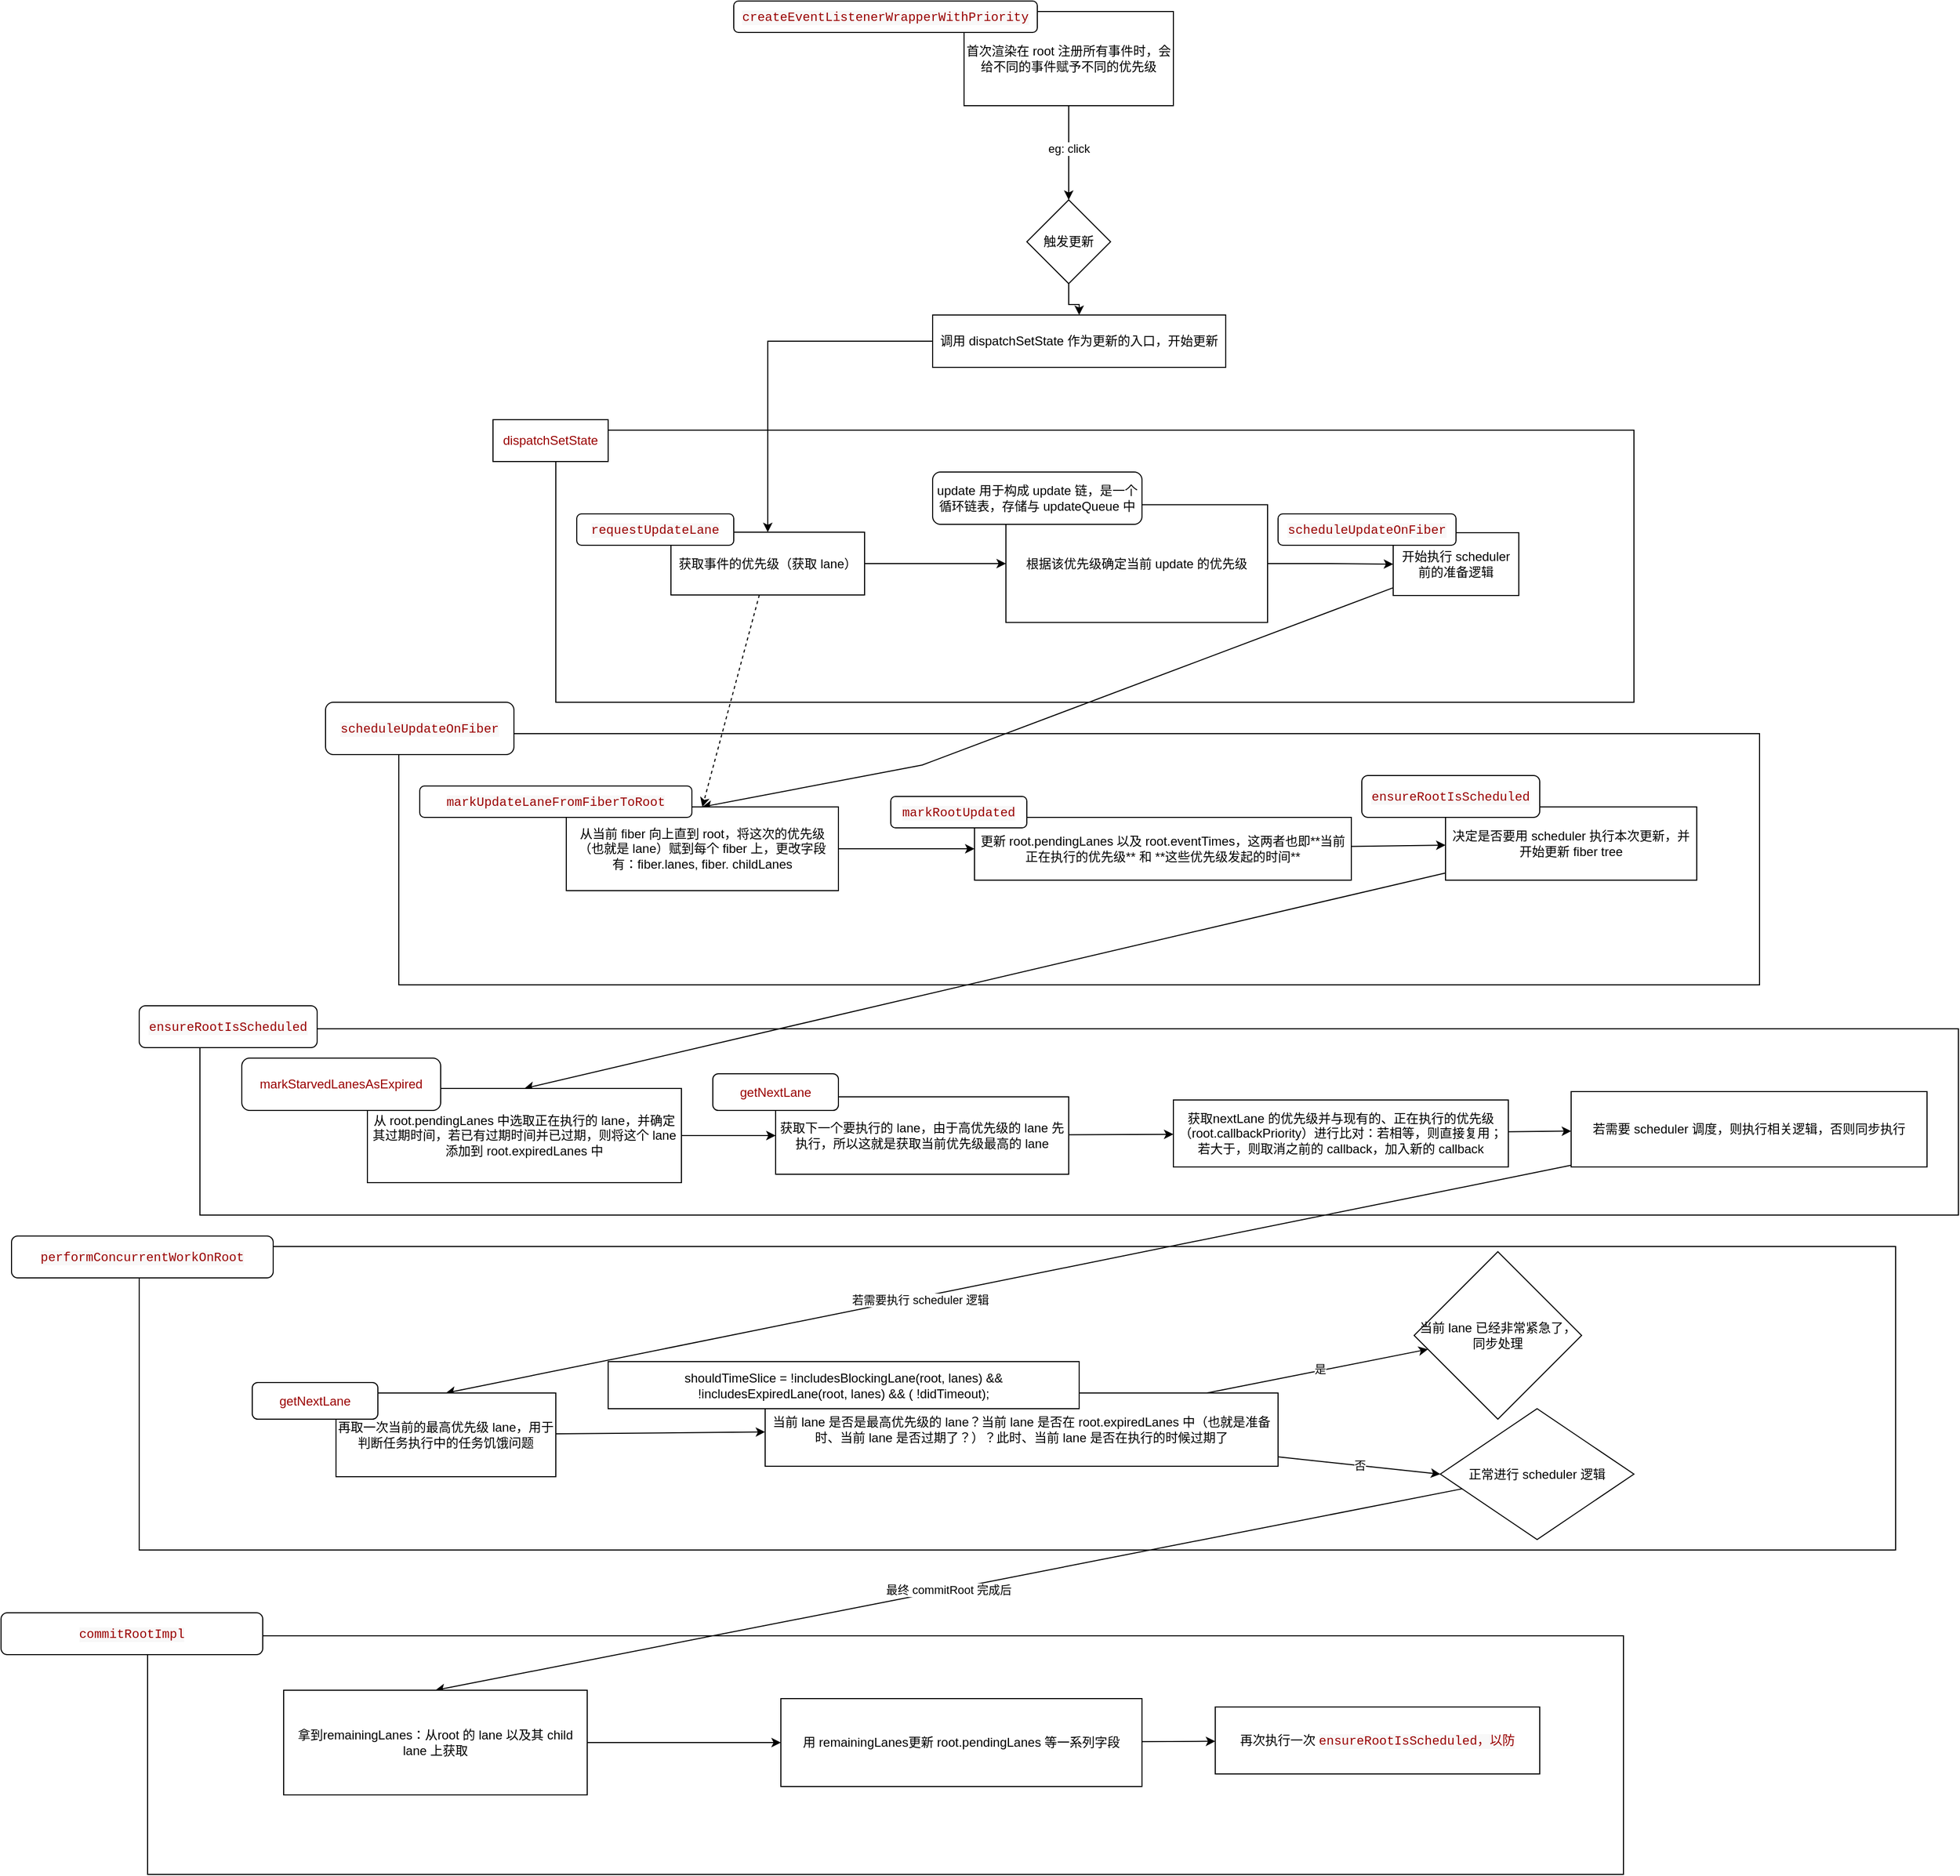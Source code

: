 <mxfile version="20.4.1" type="github">
  <diagram id="Xz5dcwEycWzlKQeUu8vr" name="第 1 页">
    <mxGraphModel dx="2253" dy="826" grid="1" gridSize="10" guides="1" tooltips="1" connect="1" arrows="1" fold="1" page="1" pageScale="1" pageWidth="827" pageHeight="1169" math="0" shadow="0">
      <root>
        <mxCell id="0" />
        <mxCell id="1" parent="0" />
        <mxCell id="jcw5m3FHX2k2lTRZ_1a_-76" value="" style="rounded=0;whiteSpace=wrap;html=1;fontColor=#000000;" vertex="1" parent="1">
          <mxGeometry x="-490" y="1602" width="1410" height="228" as="geometry" />
        </mxCell>
        <mxCell id="jcw5m3FHX2k2lTRZ_1a_-75" value="" style="rounded=0;whiteSpace=wrap;html=1;fontColor=#000000;" vertex="1" parent="1">
          <mxGeometry x="-498" y="1230" width="1678" height="290" as="geometry" />
        </mxCell>
        <mxCell id="jcw5m3FHX2k2lTRZ_1a_-72" value="" style="rounded=0;whiteSpace=wrap;html=1;fontColor=#000000;" vertex="1" parent="1">
          <mxGeometry x="-440" y="1022" width="1680" height="178" as="geometry" />
        </mxCell>
        <mxCell id="jcw5m3FHX2k2lTRZ_1a_-35" value="" style="rounded=0;whiteSpace=wrap;html=1;fontColor=#000000;" vertex="1" parent="1">
          <mxGeometry x="-250" y="740" width="1300" height="240" as="geometry" />
        </mxCell>
        <mxCell id="jcw5m3FHX2k2lTRZ_1a_-26" value="" style="rounded=0;whiteSpace=wrap;html=1;" vertex="1" parent="1">
          <mxGeometry x="-100" y="450" width="1030" height="260" as="geometry" />
        </mxCell>
        <mxCell id="jcw5m3FHX2k2lTRZ_1a_-5" style="edgeStyle=orthogonalEdgeStyle;rounded=0;orthogonalLoop=1;jettySize=auto;html=1;entryX=0.5;entryY=0;entryDx=0;entryDy=0;" edge="1" parent="1" source="jcw5m3FHX2k2lTRZ_1a_-2" target="jcw5m3FHX2k2lTRZ_1a_-4">
          <mxGeometry relative="1" as="geometry" />
        </mxCell>
        <mxCell id="jcw5m3FHX2k2lTRZ_1a_-6" value="eg: click" style="edgeLabel;html=1;align=center;verticalAlign=middle;resizable=0;points=[];" vertex="1" connectable="0" parent="jcw5m3FHX2k2lTRZ_1a_-5">
          <mxGeometry x="-0.089" relative="1" as="geometry">
            <mxPoint as="offset" />
          </mxGeometry>
        </mxCell>
        <mxCell id="jcw5m3FHX2k2lTRZ_1a_-2" value="首次渲染在 root 注册所有事件时，会给不同的事件赋予不同的优先级" style="rounded=0;whiteSpace=wrap;html=1;" vertex="1" parent="1">
          <mxGeometry x="290" y="50" width="200" height="90" as="geometry" />
        </mxCell>
        <mxCell id="jcw5m3FHX2k2lTRZ_1a_-3" value="&lt;span style=&quot;color: rgb(153, 0, 0); font-family: Menlo, Monaco, Consolas, &amp;quot;Courier New&amp;quot;, monospace; text-align: start; background-color: rgb(248, 248, 248);&quot;&gt;createEventListenerWrapperWithPriority&lt;/span&gt;" style="rounded=1;whiteSpace=wrap;html=1;" vertex="1" parent="1">
          <mxGeometry x="70" y="40" width="290" height="30" as="geometry" />
        </mxCell>
        <mxCell id="jcw5m3FHX2k2lTRZ_1a_-10" style="edgeStyle=orthogonalEdgeStyle;rounded=0;orthogonalLoop=1;jettySize=auto;html=1;entryX=0.5;entryY=0;entryDx=0;entryDy=0;" edge="1" parent="1" source="jcw5m3FHX2k2lTRZ_1a_-4" target="jcw5m3FHX2k2lTRZ_1a_-9">
          <mxGeometry relative="1" as="geometry" />
        </mxCell>
        <mxCell id="jcw5m3FHX2k2lTRZ_1a_-4" value="触发更新" style="rhombus;whiteSpace=wrap;html=1;" vertex="1" parent="1">
          <mxGeometry x="350" y="230" width="80" height="80" as="geometry" />
        </mxCell>
        <mxCell id="jcw5m3FHX2k2lTRZ_1a_-12" style="edgeStyle=orthogonalEdgeStyle;rounded=0;orthogonalLoop=1;jettySize=auto;html=1;" edge="1" parent="1" source="jcw5m3FHX2k2lTRZ_1a_-9" target="jcw5m3FHX2k2lTRZ_1a_-11">
          <mxGeometry relative="1" as="geometry" />
        </mxCell>
        <mxCell id="jcw5m3FHX2k2lTRZ_1a_-9" value="调用 dispatchSetState 作为更新的入口，开始更新" style="rounded=0;whiteSpace=wrap;html=1;" vertex="1" parent="1">
          <mxGeometry x="260" y="340" width="280" height="50" as="geometry" />
        </mxCell>
        <mxCell id="jcw5m3FHX2k2lTRZ_1a_-15" style="edgeStyle=orthogonalEdgeStyle;rounded=0;orthogonalLoop=1;jettySize=auto;html=1;" edge="1" parent="1" source="jcw5m3FHX2k2lTRZ_1a_-11" target="jcw5m3FHX2k2lTRZ_1a_-16">
          <mxGeometry relative="1" as="geometry">
            <mxPoint x="370" y="480" as="targetPoint" />
          </mxGeometry>
        </mxCell>
        <mxCell id="jcw5m3FHX2k2lTRZ_1a_-25" style="edgeStyle=none;rounded=0;orthogonalLoop=1;jettySize=auto;html=1;entryX=0.5;entryY=0;entryDx=0;entryDy=0;dashed=1;" edge="1" parent="1" source="jcw5m3FHX2k2lTRZ_1a_-11" target="jcw5m3FHX2k2lTRZ_1a_-23">
          <mxGeometry relative="1" as="geometry" />
        </mxCell>
        <mxCell id="jcw5m3FHX2k2lTRZ_1a_-11" value="获取事件的优先级（获取 lane）" style="rounded=0;whiteSpace=wrap;html=1;" vertex="1" parent="1">
          <mxGeometry x="10" y="547.5" width="185" height="60" as="geometry" />
        </mxCell>
        <mxCell id="jcw5m3FHX2k2lTRZ_1a_-13" value="&lt;span style=&quot;color: rgb(153, 0, 0); font-family: Menlo, Monaco, Consolas, &amp;quot;Courier New&amp;quot;, monospace; text-align: start; background-color: rgb(248, 248, 248);&quot;&gt;requestUpdateLane&lt;/span&gt;" style="rounded=1;whiteSpace=wrap;html=1;" vertex="1" parent="1">
          <mxGeometry x="-80" y="530" width="150" height="30" as="geometry" />
        </mxCell>
        <mxCell id="jcw5m3FHX2k2lTRZ_1a_-21" style="edgeStyle=orthogonalEdgeStyle;rounded=0;orthogonalLoop=1;jettySize=auto;html=1;entryX=0;entryY=0.5;entryDx=0;entryDy=0;" edge="1" parent="1" source="jcw5m3FHX2k2lTRZ_1a_-16" target="jcw5m3FHX2k2lTRZ_1a_-19">
          <mxGeometry relative="1" as="geometry" />
        </mxCell>
        <mxCell id="jcw5m3FHX2k2lTRZ_1a_-16" value="根据该优先级确定当前 update 的优先级" style="rounded=0;whiteSpace=wrap;html=1;" vertex="1" parent="1">
          <mxGeometry x="330" y="521.25" width="250" height="112.5" as="geometry" />
        </mxCell>
        <mxCell id="jcw5m3FHX2k2lTRZ_1a_-18" value="update 用于构成 update 链，是一个循环链表，存储与 updateQueue 中" style="rounded=1;whiteSpace=wrap;html=1;" vertex="1" parent="1">
          <mxGeometry x="260" y="490" width="200" height="50" as="geometry" />
        </mxCell>
        <mxCell id="jcw5m3FHX2k2lTRZ_1a_-22" style="rounded=0;orthogonalLoop=1;jettySize=auto;html=1;entryX=0.5;entryY=0;entryDx=0;entryDy=0;" edge="1" parent="1" source="jcw5m3FHX2k2lTRZ_1a_-19" target="jcw5m3FHX2k2lTRZ_1a_-23">
          <mxGeometry relative="1" as="geometry">
            <mxPoint x="100" y="810" as="targetPoint" />
            <Array as="points">
              <mxPoint x="250" y="770" />
            </Array>
          </mxGeometry>
        </mxCell>
        <mxCell id="jcw5m3FHX2k2lTRZ_1a_-19" value="开始执行 scheduler 前的准备逻辑" style="rounded=0;whiteSpace=wrap;html=1;" vertex="1" parent="1">
          <mxGeometry x="700" y="548" width="120" height="60" as="geometry" />
        </mxCell>
        <mxCell id="jcw5m3FHX2k2lTRZ_1a_-20" value="&lt;span style=&quot;color: rgb(153, 0, 0); font-family: Menlo, Monaco, Consolas, &amp;quot;Courier New&amp;quot;, monospace; text-align: start; background-color: rgb(248, 248, 248);&quot;&gt;scheduleUpdateOnFiber&lt;/span&gt;" style="rounded=1;whiteSpace=wrap;html=1;" vertex="1" parent="1">
          <mxGeometry x="590" y="530" width="170" height="30" as="geometry" />
        </mxCell>
        <mxCell id="jcw5m3FHX2k2lTRZ_1a_-29" style="edgeStyle=none;rounded=0;orthogonalLoop=1;jettySize=auto;html=1;entryX=0;entryY=0.5;entryDx=0;entryDy=0;fontColor=#990000;" edge="1" parent="1" source="jcw5m3FHX2k2lTRZ_1a_-23" target="jcw5m3FHX2k2lTRZ_1a_-28">
          <mxGeometry relative="1" as="geometry" />
        </mxCell>
        <mxCell id="jcw5m3FHX2k2lTRZ_1a_-23" value="从当前 fiber 向上直到 root，将这次的优先级（也就是 lane）赋到每个 fiber 上，更改字段有：fiber.lanes, fiber. childLanes" style="rounded=0;whiteSpace=wrap;html=1;" vertex="1" parent="1">
          <mxGeometry x="-90" y="810" width="260" height="80" as="geometry" />
        </mxCell>
        <mxCell id="jcw5m3FHX2k2lTRZ_1a_-24" value="&lt;span style=&quot;color: rgb(153, 0, 0); font-family: Menlo, Monaco, Consolas, &amp;quot;Courier New&amp;quot;, monospace; text-align: start; background-color: rgb(248, 248, 248);&quot;&gt;markUpdateLaneFromFiberToRoot&lt;/span&gt;" style="rounded=1;whiteSpace=wrap;html=1;" vertex="1" parent="1">
          <mxGeometry x="-230" y="790" width="260" height="30" as="geometry" />
        </mxCell>
        <mxCell id="jcw5m3FHX2k2lTRZ_1a_-27" value="&lt;font color=&quot;#990000&quot;&gt;dispatchSetState&lt;/font&gt;" style="rounded=0;whiteSpace=wrap;html=1;" vertex="1" parent="1">
          <mxGeometry x="-160" y="440" width="110" height="40" as="geometry" />
        </mxCell>
        <mxCell id="jcw5m3FHX2k2lTRZ_1a_-32" style="edgeStyle=none;rounded=0;orthogonalLoop=1;jettySize=auto;html=1;fontColor=#000000;" edge="1" parent="1" source="jcw5m3FHX2k2lTRZ_1a_-28" target="jcw5m3FHX2k2lTRZ_1a_-33">
          <mxGeometry relative="1" as="geometry">
            <mxPoint x="740" y="850" as="targetPoint" />
          </mxGeometry>
        </mxCell>
        <mxCell id="jcw5m3FHX2k2lTRZ_1a_-28" value="&lt;font color=&quot;#000000&quot;&gt;更新 root.pendingLanes 以及 root.eventTimes，这两者也即**当前正在执行的优先级** 和 **这些优先级发起的时间**&lt;/font&gt;" style="rounded=0;whiteSpace=wrap;html=1;fontColor=#990000;" vertex="1" parent="1">
          <mxGeometry x="300" y="820" width="360" height="60" as="geometry" />
        </mxCell>
        <mxCell id="jcw5m3FHX2k2lTRZ_1a_-31" value="&lt;span style=&quot;color: rgb(153, 0, 0); font-family: Menlo, Monaco, Consolas, &amp;quot;Courier New&amp;quot;, monospace; text-align: start; background-color: rgb(248, 248, 248);&quot;&gt;markRootUpdated&lt;/span&gt;" style="rounded=1;whiteSpace=wrap;html=1;fontColor=#000000;" vertex="1" parent="1">
          <mxGeometry x="220" y="800" width="130" height="30" as="geometry" />
        </mxCell>
        <mxCell id="jcw5m3FHX2k2lTRZ_1a_-39" style="edgeStyle=none;rounded=0;orthogonalLoop=1;jettySize=auto;html=1;entryX=0.5;entryY=0;entryDx=0;entryDy=0;fontColor=#990000;" edge="1" parent="1" source="jcw5m3FHX2k2lTRZ_1a_-33" target="jcw5m3FHX2k2lTRZ_1a_-37">
          <mxGeometry relative="1" as="geometry" />
        </mxCell>
        <mxCell id="jcw5m3FHX2k2lTRZ_1a_-33" value="决定是否要用 scheduler 执行本次更新，并开始更新 fiber tree" style="rounded=0;whiteSpace=wrap;html=1;fontColor=#000000;" vertex="1" parent="1">
          <mxGeometry x="750" y="810" width="240" height="70" as="geometry" />
        </mxCell>
        <mxCell id="jcw5m3FHX2k2lTRZ_1a_-34" value="&lt;span style=&quot;color: rgb(153, 0, 0); font-family: Menlo, Monaco, Consolas, &amp;quot;Courier New&amp;quot;, monospace; text-align: start; background-color: rgb(248, 248, 248);&quot;&gt;ensureRootIsScheduled&lt;/span&gt;" style="rounded=1;whiteSpace=wrap;html=1;fontColor=#000000;" vertex="1" parent="1">
          <mxGeometry x="670" y="780" width="170" height="40" as="geometry" />
        </mxCell>
        <mxCell id="jcw5m3FHX2k2lTRZ_1a_-36" value="&lt;span style=&quot;color: rgb(153, 0, 0); font-family: Menlo, Monaco, Consolas, &amp;quot;Courier New&amp;quot;, monospace; text-align: start; background-color: rgb(248, 248, 248);&quot;&gt;scheduleUpdateOnFiber&lt;/span&gt;" style="rounded=1;whiteSpace=wrap;html=1;fontColor=#000000;" vertex="1" parent="1">
          <mxGeometry x="-320" y="710" width="180" height="50" as="geometry" />
        </mxCell>
        <mxCell id="jcw5m3FHX2k2lTRZ_1a_-40" style="edgeStyle=none;rounded=0;orthogonalLoop=1;jettySize=auto;html=1;fontColor=#990000;" edge="1" parent="1" source="jcw5m3FHX2k2lTRZ_1a_-37" target="jcw5m3FHX2k2lTRZ_1a_-41">
          <mxGeometry relative="1" as="geometry">
            <mxPoint x="100" y="1124" as="targetPoint" />
          </mxGeometry>
        </mxCell>
        <mxCell id="jcw5m3FHX2k2lTRZ_1a_-37" value="从 root.pendingLanes 中选取正在执行的 lane，并确定其过期时间，若已有过期时间并已过期，则将这个 lane 添加到 root.expiredLanes 中" style="rounded=0;whiteSpace=wrap;html=1;fontColor=#000000;" vertex="1" parent="1">
          <mxGeometry x="-280" y="1079" width="300" height="90" as="geometry" />
        </mxCell>
        <mxCell id="jcw5m3FHX2k2lTRZ_1a_-38" value="&lt;font color=&quot;#990000&quot;&gt;markStarvedLanesAsExpired&lt;/font&gt;" style="rounded=1;whiteSpace=wrap;html=1;fontColor=#000000;" vertex="1" parent="1">
          <mxGeometry x="-400" y="1050" width="190" height="50" as="geometry" />
        </mxCell>
        <mxCell id="jcw5m3FHX2k2lTRZ_1a_-43" style="edgeStyle=none;rounded=0;orthogonalLoop=1;jettySize=auto;html=1;fontColor=#990000;" edge="1" parent="1" source="jcw5m3FHX2k2lTRZ_1a_-41" target="jcw5m3FHX2k2lTRZ_1a_-44">
          <mxGeometry relative="1" as="geometry">
            <mxPoint x="550" y="1124" as="targetPoint" />
          </mxGeometry>
        </mxCell>
        <mxCell id="jcw5m3FHX2k2lTRZ_1a_-41" value="&lt;font color=&quot;#000000&quot;&gt;获取下一个要执行的 lane，由于高优先级的 lane 先执行，所以这就是获取当前优先级最高的 lane&lt;/font&gt;" style="rounded=0;whiteSpace=wrap;html=1;fontColor=#990000;" vertex="1" parent="1">
          <mxGeometry x="110" y="1087" width="280" height="74" as="geometry" />
        </mxCell>
        <mxCell id="jcw5m3FHX2k2lTRZ_1a_-42" value="&lt;font color=&quot;#990000&quot;&gt;getNextLane&lt;/font&gt;" style="rounded=1;whiteSpace=wrap;html=1;fontColor=#000000;" vertex="1" parent="1">
          <mxGeometry x="50" y="1065" width="120" height="35" as="geometry" />
        </mxCell>
        <mxCell id="jcw5m3FHX2k2lTRZ_1a_-46" style="edgeStyle=none;rounded=0;orthogonalLoop=1;jettySize=auto;html=1;fontColor=#000000;" edge="1" parent="1" source="jcw5m3FHX2k2lTRZ_1a_-44" target="jcw5m3FHX2k2lTRZ_1a_-47">
          <mxGeometry relative="1" as="geometry">
            <mxPoint x="900" y="1122" as="targetPoint" />
          </mxGeometry>
        </mxCell>
        <mxCell id="jcw5m3FHX2k2lTRZ_1a_-44" value="&lt;font color=&quot;#000000&quot;&gt;获取nextLane 的优先级并与现有的、正在执行的优先级（root.callbackPriority）进行比对：若相等，则直接复用；若大于，则取消之前的 callback，加入新的 callback&lt;/font&gt;" style="rounded=0;whiteSpace=wrap;html=1;fontColor=#990000;" vertex="1" parent="1">
          <mxGeometry x="490" y="1090" width="320" height="64" as="geometry" />
        </mxCell>
        <mxCell id="jcw5m3FHX2k2lTRZ_1a_-49" style="edgeStyle=none;rounded=0;orthogonalLoop=1;jettySize=auto;html=1;fontColor=#000000;entryX=0.5;entryY=0;entryDx=0;entryDy=0;" edge="1" parent="1" source="jcw5m3FHX2k2lTRZ_1a_-47" target="jcw5m3FHX2k2lTRZ_1a_-50">
          <mxGeometry relative="1" as="geometry">
            <mxPoint x="-120" y="1320" as="targetPoint" />
          </mxGeometry>
        </mxCell>
        <mxCell id="jcw5m3FHX2k2lTRZ_1a_-51" value="若需要执行 scheduler 逻辑" style="edgeLabel;html=1;align=center;verticalAlign=middle;resizable=0;points=[];fontColor=#000000;" vertex="1" connectable="0" parent="jcw5m3FHX2k2lTRZ_1a_-49">
          <mxGeometry x="0.16" y="2" relative="1" as="geometry">
            <mxPoint x="1" as="offset" />
          </mxGeometry>
        </mxCell>
        <mxCell id="jcw5m3FHX2k2lTRZ_1a_-47" value="若需要 scheduler 调度，则执行相关逻辑，否则同步执行" style="rounded=0;whiteSpace=wrap;html=1;fontColor=#000000;" vertex="1" parent="1">
          <mxGeometry x="870" y="1082" width="340" height="72" as="geometry" />
        </mxCell>
        <mxCell id="jcw5m3FHX2k2lTRZ_1a_-55" style="edgeStyle=none;rounded=0;orthogonalLoop=1;jettySize=auto;html=1;fontColor=#000000;" edge="1" parent="1" source="jcw5m3FHX2k2lTRZ_1a_-50" target="jcw5m3FHX2k2lTRZ_1a_-56">
          <mxGeometry relative="1" as="geometry">
            <mxPoint x="40" y="1410" as="targetPoint" />
          </mxGeometry>
        </mxCell>
        <mxCell id="jcw5m3FHX2k2lTRZ_1a_-50" value="再取一次当前的最高优先级 lane，用于判断任务执行中的任务饥饿问题" style="rounded=0;whiteSpace=wrap;html=1;fontColor=#000000;" vertex="1" parent="1">
          <mxGeometry x="-310" y="1370" width="210" height="80" as="geometry" />
        </mxCell>
        <mxCell id="jcw5m3FHX2k2lTRZ_1a_-52" value="&lt;span style=&quot;color: rgb(153, 0, 0); font-family: Menlo, Monaco, Consolas, &amp;quot;Courier New&amp;quot;, monospace; text-align: start; background-color: rgb(248, 248, 248);&quot;&gt;performConcurrentWorkOnRoot&lt;/span&gt;" style="rounded=1;whiteSpace=wrap;html=1;fontColor=#000000;" vertex="1" parent="1">
          <mxGeometry x="-620" y="1220" width="250" height="40" as="geometry" />
        </mxCell>
        <mxCell id="jcw5m3FHX2k2lTRZ_1a_-54" value="&lt;font color=&quot;#990000&quot;&gt;getNextLane&lt;/font&gt;" style="rounded=1;whiteSpace=wrap;html=1;fontColor=#000000;" vertex="1" parent="1">
          <mxGeometry x="-390" y="1360" width="120" height="35" as="geometry" />
        </mxCell>
        <mxCell id="jcw5m3FHX2k2lTRZ_1a_-58" value="否" style="edgeStyle=none;rounded=0;orthogonalLoop=1;jettySize=auto;html=1;fontColor=#000000;entryX=0;entryY=0.5;entryDx=0;entryDy=0;" edge="1" parent="1" source="jcw5m3FHX2k2lTRZ_1a_-56" target="jcw5m3FHX2k2lTRZ_1a_-59">
          <mxGeometry relative="1" as="geometry">
            <mxPoint x="690" y="1405" as="targetPoint" />
          </mxGeometry>
        </mxCell>
        <mxCell id="jcw5m3FHX2k2lTRZ_1a_-62" style="edgeStyle=none;rounded=0;orthogonalLoop=1;jettySize=auto;html=1;fontColor=#000000;" edge="1" parent="1" source="jcw5m3FHX2k2lTRZ_1a_-56" target="jcw5m3FHX2k2lTRZ_1a_-63">
          <mxGeometry relative="1" as="geometry">
            <mxPoint x="680" y="1310" as="targetPoint" />
          </mxGeometry>
        </mxCell>
        <mxCell id="jcw5m3FHX2k2lTRZ_1a_-64" value="是" style="edgeLabel;html=1;align=center;verticalAlign=middle;resizable=0;points=[];fontColor=#000000;" vertex="1" connectable="0" parent="jcw5m3FHX2k2lTRZ_1a_-62">
          <mxGeometry x="0.021" y="2" relative="1" as="geometry">
            <mxPoint as="offset" />
          </mxGeometry>
        </mxCell>
        <mxCell id="jcw5m3FHX2k2lTRZ_1a_-56" value="当前 lane 是否是最高优先级的 lane？当前 lane 是否在 root.expiredLanes 中（也就是准备时、当前 lane 是否过期了？）？此时、当前 lane 是否在执行的时候过期了" style="rounded=0;whiteSpace=wrap;html=1;fontColor=#000000;" vertex="1" parent="1">
          <mxGeometry x="100" y="1370" width="490" height="70" as="geometry" />
        </mxCell>
        <mxCell id="jcw5m3FHX2k2lTRZ_1a_-57" value="shouldTimeSlice = !includesBlockingLane(root, lanes) &amp;amp;&amp;amp; !includesExpiredLane(root, lanes) &amp;amp;&amp;amp; ( !didTimeout);" style="rounded=0;whiteSpace=wrap;html=1;fontColor=#000000;" vertex="1" parent="1">
          <mxGeometry x="-50" y="1340" width="450" height="45" as="geometry" />
        </mxCell>
        <mxCell id="jcw5m3FHX2k2lTRZ_1a_-65" value="最终 commitRoot 完成后" style="edgeStyle=none;rounded=0;orthogonalLoop=1;jettySize=auto;html=1;fontColor=#000000;entryX=0.5;entryY=0;entryDx=0;entryDy=0;" edge="1" parent="1" source="jcw5m3FHX2k2lTRZ_1a_-59" target="jcw5m3FHX2k2lTRZ_1a_-66">
          <mxGeometry relative="1" as="geometry">
            <mxPoint x="-20" y="1670" as="targetPoint" />
          </mxGeometry>
        </mxCell>
        <mxCell id="jcw5m3FHX2k2lTRZ_1a_-59" value="正常进行 scheduler 逻辑" style="rhombus;whiteSpace=wrap;html=1;fontColor=#000000;" vertex="1" parent="1">
          <mxGeometry x="745" y="1385" width="185" height="125" as="geometry" />
        </mxCell>
        <mxCell id="jcw5m3FHX2k2lTRZ_1a_-63" value="当前 lane 已经非常紧急了，同步处理" style="rhombus;whiteSpace=wrap;html=1;fontColor=#000000;" vertex="1" parent="1">
          <mxGeometry x="720" y="1235" width="160" height="160" as="geometry" />
        </mxCell>
        <mxCell id="jcw5m3FHX2k2lTRZ_1a_-67" style="edgeStyle=none;rounded=0;orthogonalLoop=1;jettySize=auto;html=1;fontColor=#000000;" edge="1" parent="1" source="jcw5m3FHX2k2lTRZ_1a_-66" target="jcw5m3FHX2k2lTRZ_1a_-68">
          <mxGeometry relative="1" as="geometry">
            <mxPoint x="50" y="1704" as="targetPoint" />
          </mxGeometry>
        </mxCell>
        <mxCell id="jcw5m3FHX2k2lTRZ_1a_-66" value="拿到remainingLanes：从root 的 lane 以及其 child lane 上获取" style="rounded=0;whiteSpace=wrap;html=1;fontColor=#000000;" vertex="1" parent="1">
          <mxGeometry x="-360" y="1654" width="290" height="100" as="geometry" />
        </mxCell>
        <mxCell id="jcw5m3FHX2k2lTRZ_1a_-69" style="edgeStyle=none;rounded=0;orthogonalLoop=1;jettySize=auto;html=1;fontColor=#000000;" edge="1" parent="1" source="jcw5m3FHX2k2lTRZ_1a_-68" target="jcw5m3FHX2k2lTRZ_1a_-70">
          <mxGeometry relative="1" as="geometry">
            <mxPoint x="590" y="1704" as="targetPoint" />
          </mxGeometry>
        </mxCell>
        <mxCell id="jcw5m3FHX2k2lTRZ_1a_-68" value="用 remainingLanes更新 root.pendingLanes 等一系列字段" style="rounded=0;whiteSpace=wrap;html=1;fontColor=#000000;" vertex="1" parent="1">
          <mxGeometry x="115" y="1662" width="345" height="84" as="geometry" />
        </mxCell>
        <mxCell id="jcw5m3FHX2k2lTRZ_1a_-70" value="再次执行一次&amp;nbsp;&lt;span style=&quot;color: rgb(153, 0, 0); font-family: Menlo, Monaco, Consolas, &amp;quot;Courier New&amp;quot;, monospace; text-align: start; background-color: rgb(248, 248, 248);&quot;&gt;ensureRootIsScheduled，以防&lt;/span&gt;" style="rounded=0;whiteSpace=wrap;html=1;fontColor=#000000;" vertex="1" parent="1">
          <mxGeometry x="530" y="1670" width="310" height="64" as="geometry" />
        </mxCell>
        <mxCell id="jcw5m3FHX2k2lTRZ_1a_-73" value="&lt;span style=&quot;color: rgb(153, 0, 0); font-family: Menlo, Monaco, Consolas, &amp;quot;Courier New&amp;quot;, monospace; text-align: start; background-color: rgb(248, 248, 248);&quot;&gt;ensureRootIsScheduled&lt;/span&gt;" style="rounded=1;whiteSpace=wrap;html=1;fontColor=#000000;" vertex="1" parent="1">
          <mxGeometry x="-498" y="1000" width="170" height="40" as="geometry" />
        </mxCell>
        <mxCell id="jcw5m3FHX2k2lTRZ_1a_-77" value="&lt;span style=&quot;color: rgb(153, 0, 0); font-family: Menlo, Monaco, Consolas, &amp;quot;Courier New&amp;quot;, monospace; text-align: start; background-color: rgb(248, 248, 248);&quot;&gt;commitRootImpl&lt;/span&gt;" style="rounded=1;whiteSpace=wrap;html=1;fontColor=#000000;" vertex="1" parent="1">
          <mxGeometry x="-630" y="1580" width="250" height="40" as="geometry" />
        </mxCell>
      </root>
    </mxGraphModel>
  </diagram>
</mxfile>
